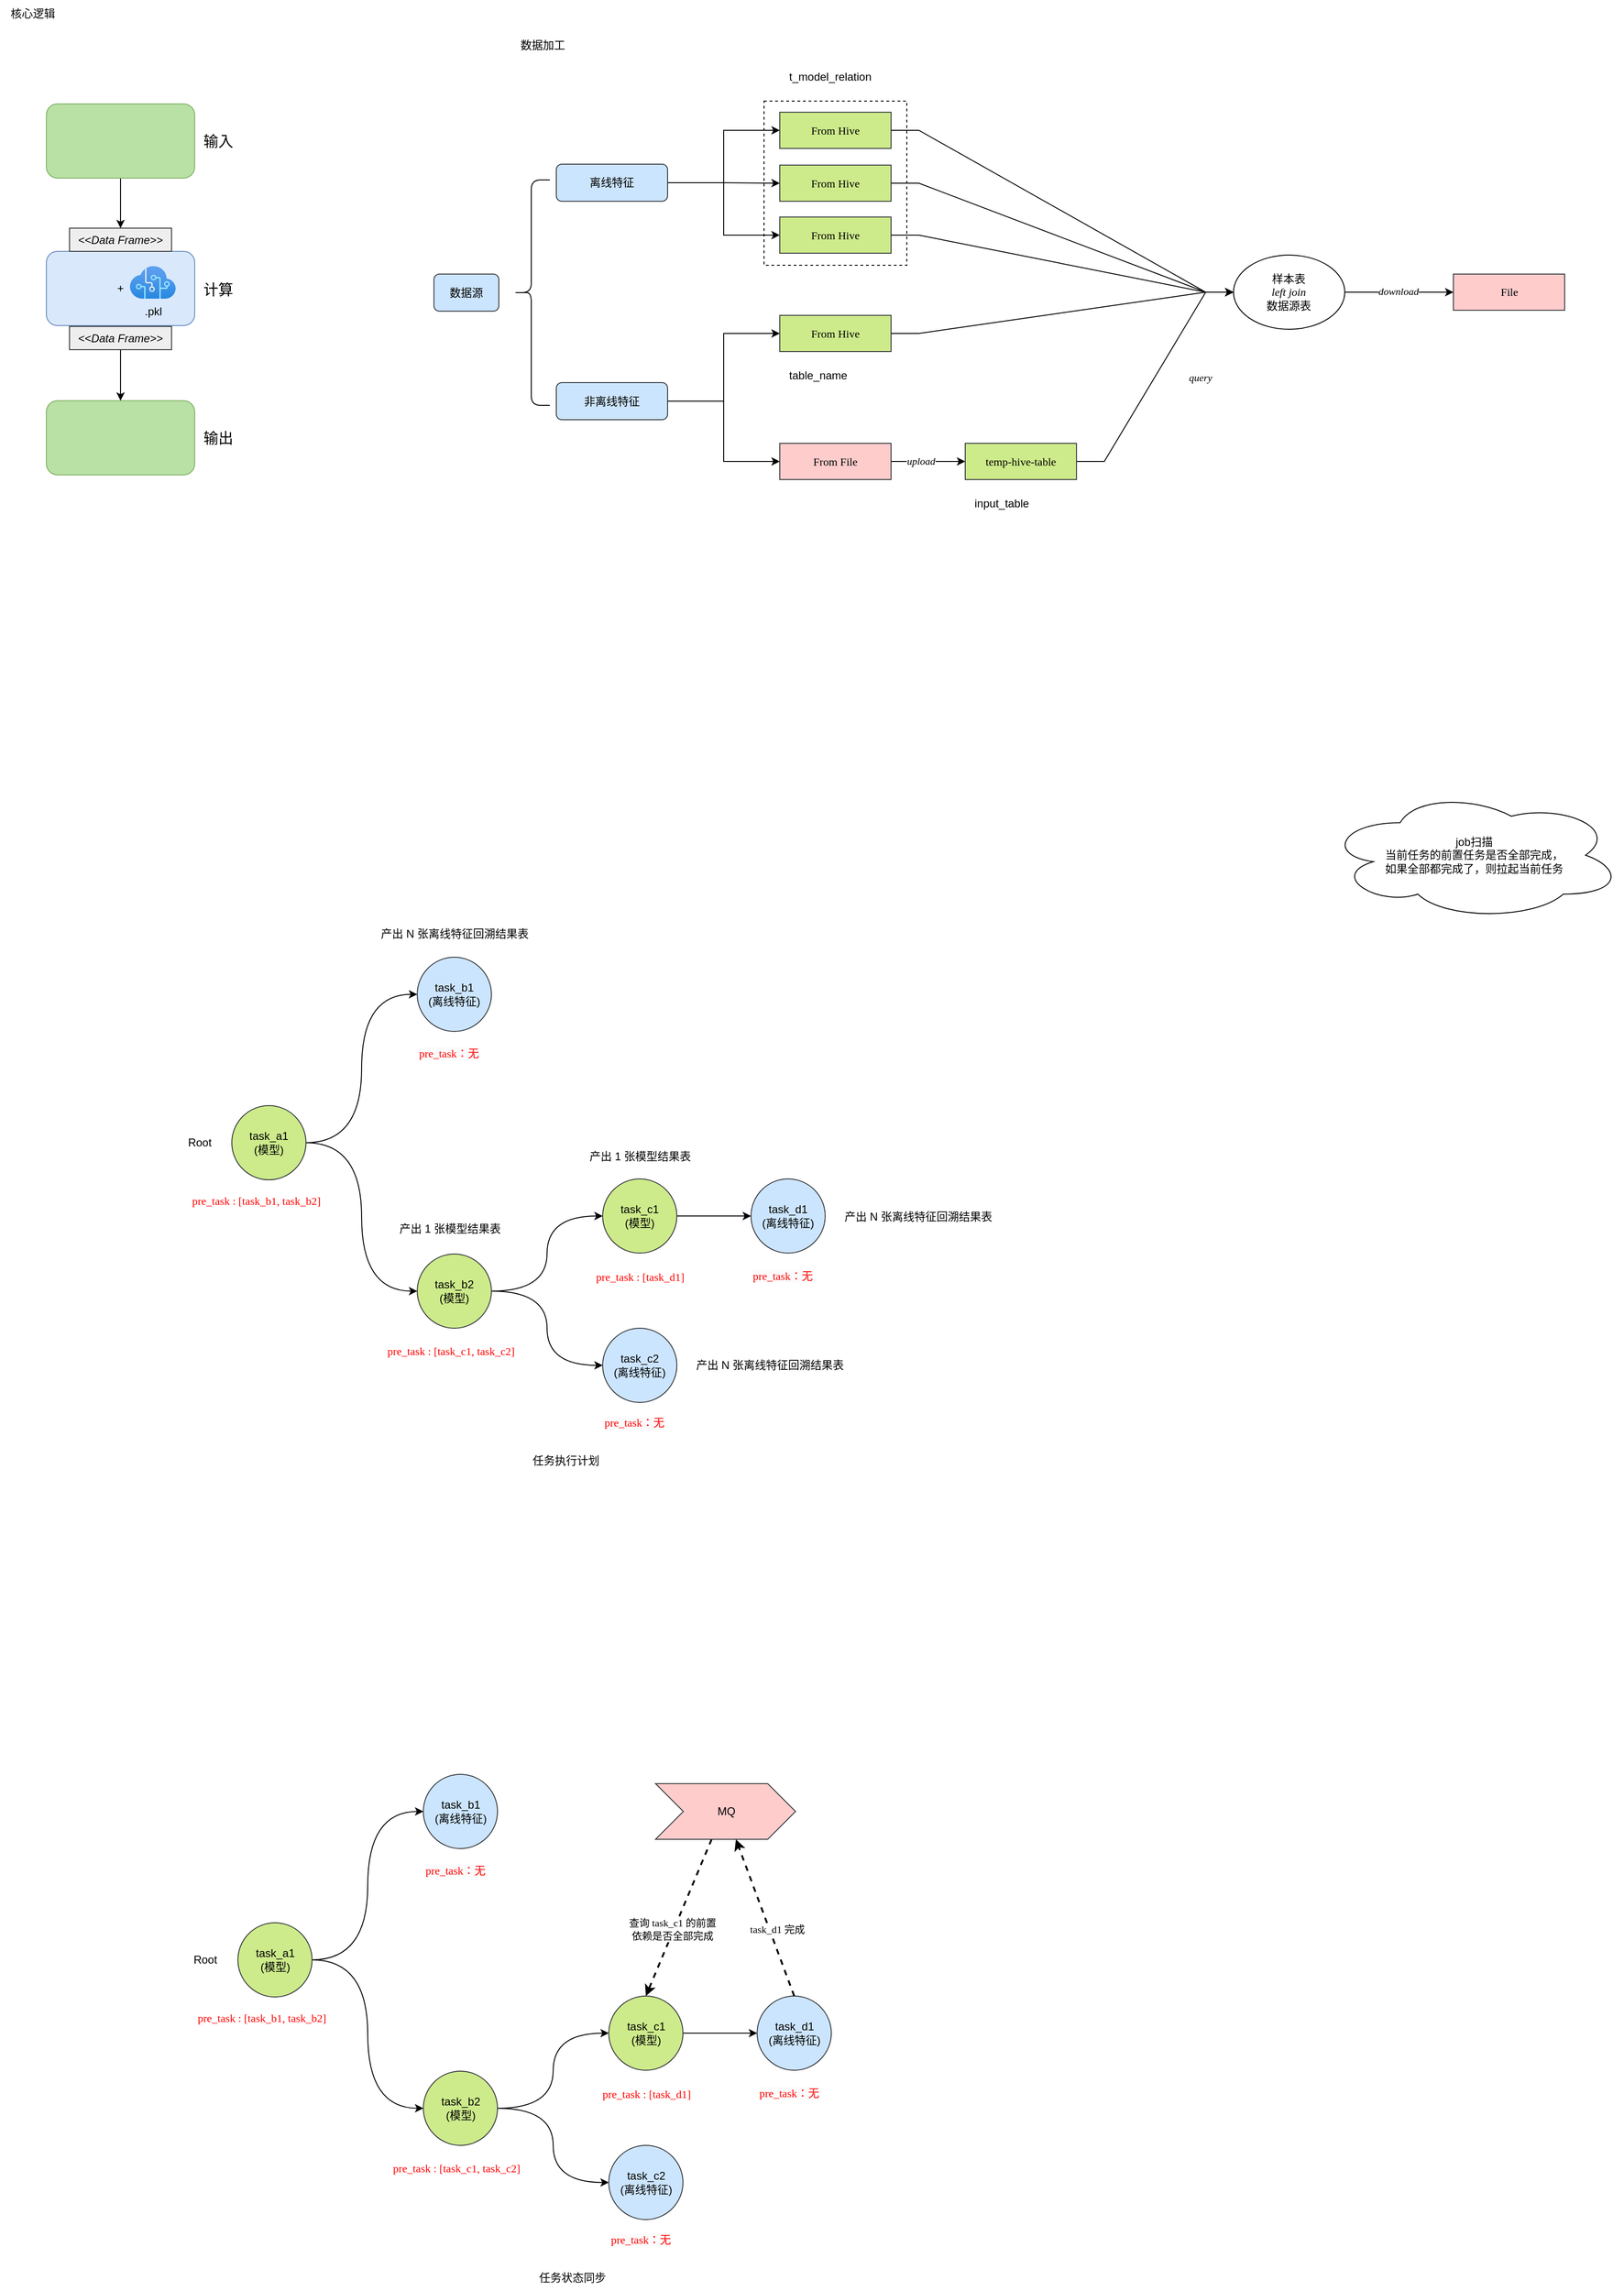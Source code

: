 <mxfile version="24.6.2" type="github">
  <diagram name="第 1 页" id="n6b7YTo9xRYVIJub2OFh">
    <mxGraphModel dx="2074" dy="1121" grid="0" gridSize="10" guides="1" tooltips="1" connect="1" arrows="1" fold="1" page="1" pageScale="1" pageWidth="3300" pageHeight="4681" math="0" shadow="0">
      <root>
        <mxCell id="0" />
        <mxCell id="1" parent="0" />
        <mxCell id="mXxzXtFvNHd0HMSS0vKJ-10" value="" style="rounded=0;whiteSpace=wrap;html=1;dashed=1;" vertex="1" parent="1">
          <mxGeometry x="1974" y="517" width="154" height="177" as="geometry" />
        </mxCell>
        <mxCell id="AUZ5cjYiZUg6I3Q1X8R3-10" value="+" style="rounded=1;whiteSpace=wrap;html=1;fillColor=#dae8fc;strokeColor=#6c8ebf;" parent="1" vertex="1">
          <mxGeometry x="1200" y="679" width="160" height="80" as="geometry" />
        </mxCell>
        <mxCell id="AUZ5cjYiZUg6I3Q1X8R3-2" value="" style="image;aspect=fixed;html=1;points=[];align=center;fontSize=12;image=img/lib/azure2/ai_machine_learning/Cognitive_Services.svg;" parent="1" vertex="1">
          <mxGeometry x="1290" y="695" width="49.58" height="35" as="geometry" />
        </mxCell>
        <mxCell id="AUZ5cjYiZUg6I3Q1X8R3-33" style="edgeStyle=orthogonalEdgeStyle;rounded=0;orthogonalLoop=1;jettySize=auto;html=1;exitX=0.5;exitY=1;exitDx=0;exitDy=0;entryX=0.5;entryY=0;entryDx=0;entryDy=0;" parent="1" source="AUZ5cjYiZUg6I3Q1X8R3-9" target="AUZ5cjYiZUg6I3Q1X8R3-29" edge="1">
          <mxGeometry relative="1" as="geometry" />
        </mxCell>
        <mxCell id="AUZ5cjYiZUg6I3Q1X8R3-9" value="" style="rounded=1;whiteSpace=wrap;html=1;fillColor=#B9E0A5;strokeColor=#82b366;" parent="1" vertex="1">
          <mxGeometry x="1200" y="520" width="160" height="80" as="geometry" />
        </mxCell>
        <mxCell id="AUZ5cjYiZUg6I3Q1X8R3-11" value="" style="rounded=1;whiteSpace=wrap;html=1;fillColor=#B9E0A5;strokeColor=#82b366;" parent="1" vertex="1">
          <mxGeometry x="1200" y="840" width="160" height="80" as="geometry" />
        </mxCell>
        <mxCell id="AUZ5cjYiZUg6I3Q1X8R3-12" value="输入" style="text;html=1;align=center;verticalAlign=middle;resizable=0;points=[];autosize=1;strokeColor=none;fillColor=none;fontSize=16;fontStyle=0;horizontal=1;" parent="1" vertex="1">
          <mxGeometry x="1355" y="545" width="60" height="30" as="geometry" />
        </mxCell>
        <mxCell id="AUZ5cjYiZUg6I3Q1X8R3-13" value="计算" style="text;html=1;align=center;verticalAlign=middle;resizable=0;points=[];autosize=1;strokeColor=none;fillColor=none;fontSize=16;fontStyle=0;horizontal=1;" parent="1" vertex="1">
          <mxGeometry x="1355" y="705" width="60" height="30" as="geometry" />
        </mxCell>
        <mxCell id="AUZ5cjYiZUg6I3Q1X8R3-14" value="输出" style="text;html=1;align=center;verticalAlign=middle;resizable=0;points=[];autosize=1;strokeColor=none;fillColor=none;fontSize=16;fontStyle=0;horizontal=1;" parent="1" vertex="1">
          <mxGeometry x="1355" y="865" width="60" height="30" as="geometry" />
        </mxCell>
        <mxCell id="AUZ5cjYiZUg6I3Q1X8R3-15" value="" style="shape=image;html=1;verticalAlign=top;verticalLabelPosition=bottom;labelBackgroundColor=#ffffff;imageAspect=0;aspect=fixed;image=https://cdn3.iconfinder.com/data/icons/cad-database-presentation-spreadsheet-vector-fil-2/512/19-128.png;imageBackground=#B9E0A5;" parent="1" vertex="1">
          <mxGeometry x="1255" y="535" width="50" height="50" as="geometry" />
        </mxCell>
        <mxCell id="AUZ5cjYiZUg6I3Q1X8R3-16" value="" style="shape=image;html=1;verticalAlign=top;verticalLabelPosition=bottom;labelBackgroundColor=#ffffff;imageAspect=0;aspect=fixed;image=https://cdn0.iconfinder.com/data/icons/long-shadow-web-icons/512/python-128.png" parent="1" vertex="1">
          <mxGeometry x="1220" y="695" width="50" height="50" as="geometry" />
        </mxCell>
        <mxCell id="AUZ5cjYiZUg6I3Q1X8R3-21" value=".pkl" style="text;html=1;align=center;verticalAlign=middle;resizable=0;points=[];autosize=1;strokeColor=none;fillColor=none;" parent="1" vertex="1">
          <mxGeometry x="1294.79" y="729" width="40" height="30" as="geometry" />
        </mxCell>
        <mxCell id="AUZ5cjYiZUg6I3Q1X8R3-24" value="" style="shape=image;html=1;verticalAlign=top;verticalLabelPosition=bottom;labelBackgroundColor=#ffffff;imageAspect=0;aspect=fixed;image=https://cdn3.iconfinder.com/data/icons/cad-database-presentation-spreadsheet-vector-fil-2/512/19-128.png;imageBackground=#B9E0A5;" parent="1" vertex="1">
          <mxGeometry x="1255" y="855" width="50" height="50" as="geometry" />
        </mxCell>
        <mxCell id="AUZ5cjYiZUg6I3Q1X8R3-29" value="&lt;i&gt;&amp;lt;&amp;lt;Data Frame&amp;gt;&amp;gt;&lt;/i&gt;" style="rounded=0;whiteSpace=wrap;html=1;fillColor=#eeeeee;strokeColor=#36393d;" parent="1" vertex="1">
          <mxGeometry x="1225" y="654" width="110" height="25" as="geometry" />
        </mxCell>
        <mxCell id="AUZ5cjYiZUg6I3Q1X8R3-34" style="edgeStyle=orthogonalEdgeStyle;rounded=0;orthogonalLoop=1;jettySize=auto;html=1;exitX=0.5;exitY=1;exitDx=0;exitDy=0;entryX=0.5;entryY=0;entryDx=0;entryDy=0;" parent="1" source="AUZ5cjYiZUg6I3Q1X8R3-32" target="AUZ5cjYiZUg6I3Q1X8R3-11" edge="1">
          <mxGeometry relative="1" as="geometry" />
        </mxCell>
        <mxCell id="AUZ5cjYiZUg6I3Q1X8R3-32" value="&lt;i&gt;&amp;lt;&amp;lt;Data Frame&amp;gt;&amp;gt;&lt;/i&gt;" style="rounded=0;whiteSpace=wrap;html=1;fillColor=#eeeeee;strokeColor=#36393d;" parent="1" vertex="1">
          <mxGeometry x="1225" y="760" width="110" height="25" as="geometry" />
        </mxCell>
        <mxCell id="mXxzXtFvNHd0HMSS0vKJ-3" style="edgeStyle=orthogonalEdgeStyle;rounded=0;orthogonalLoop=1;jettySize=auto;html=1;exitX=1;exitY=0.5;exitDx=0;exitDy=0;entryX=0;entryY=0.5;entryDx=0;entryDy=0;" edge="1" parent="1" source="AUZ5cjYiZUg6I3Q1X8R3-37" target="AUZ5cjYiZUg6I3Q1X8R3-39">
          <mxGeometry relative="1" as="geometry" />
        </mxCell>
        <mxCell id="mXxzXtFvNHd0HMSS0vKJ-4" style="edgeStyle=orthogonalEdgeStyle;rounded=0;orthogonalLoop=1;jettySize=auto;html=1;exitX=1;exitY=0.5;exitDx=0;exitDy=0;entryX=0;entryY=0.5;entryDx=0;entryDy=0;" edge="1" parent="1" source="AUZ5cjYiZUg6I3Q1X8R3-37" target="mXxzXtFvNHd0HMSS0vKJ-1">
          <mxGeometry relative="1" as="geometry" />
        </mxCell>
        <mxCell id="mXxzXtFvNHd0HMSS0vKJ-5" style="edgeStyle=orthogonalEdgeStyle;rounded=0;orthogonalLoop=1;jettySize=auto;html=1;exitX=1;exitY=0.5;exitDx=0;exitDy=0;entryX=0;entryY=0.5;entryDx=0;entryDy=0;" edge="1" parent="1" source="AUZ5cjYiZUg6I3Q1X8R3-37" target="mXxzXtFvNHd0HMSS0vKJ-2">
          <mxGeometry relative="1" as="geometry" />
        </mxCell>
        <mxCell id="AUZ5cjYiZUg6I3Q1X8R3-37" value="离线特征" style="rounded=1;whiteSpace=wrap;html=1;fillColor=#cce5ff;strokeColor=#36393d;fontFamily=Comic Sans MS;" parent="1" vertex="1">
          <mxGeometry x="1750" y="585" width="120" height="40" as="geometry" />
        </mxCell>
        <mxCell id="AUZ5cjYiZUg6I3Q1X8R3-50" style="edgeStyle=orthogonalEdgeStyle;rounded=0;orthogonalLoop=1;jettySize=auto;html=1;exitX=1;exitY=0.5;exitDx=0;exitDy=0;entryX=0;entryY=0.5;entryDx=0;entryDy=0;fontFamily=Comic Sans MS;" parent="1" source="AUZ5cjYiZUg6I3Q1X8R3-38" target="AUZ5cjYiZUg6I3Q1X8R3-47" edge="1">
          <mxGeometry relative="1" as="geometry" />
        </mxCell>
        <mxCell id="AUZ5cjYiZUg6I3Q1X8R3-51" style="edgeStyle=orthogonalEdgeStyle;rounded=0;orthogonalLoop=1;jettySize=auto;html=1;exitX=1;exitY=0.5;exitDx=0;exitDy=0;entryX=0;entryY=0.5;entryDx=0;entryDy=0;fontFamily=Comic Sans MS;" parent="1" source="AUZ5cjYiZUg6I3Q1X8R3-38" target="AUZ5cjYiZUg6I3Q1X8R3-48" edge="1">
          <mxGeometry relative="1" as="geometry" />
        </mxCell>
        <mxCell id="AUZ5cjYiZUg6I3Q1X8R3-38" value="非离线特征" style="rounded=1;whiteSpace=wrap;html=1;fillColor=#cce5ff;strokeColor=#36393d;fontFamily=Comic Sans MS;" parent="1" vertex="1">
          <mxGeometry x="1750" y="820.5" width="120" height="40" as="geometry" />
        </mxCell>
        <mxCell id="mXxzXtFvNHd0HMSS0vKJ-7" style="rounded=0;orthogonalLoop=1;jettySize=auto;html=1;exitX=1;exitY=0.5;exitDx=0;exitDy=0;entryX=0;entryY=0.5;entryDx=0;entryDy=0;edgeStyle=entityRelationEdgeStyle;" edge="1" parent="1" source="AUZ5cjYiZUg6I3Q1X8R3-39" target="AUZ5cjYiZUg6I3Q1X8R3-54">
          <mxGeometry relative="1" as="geometry">
            <mxPoint x="2467" y="747" as="targetPoint" />
          </mxGeometry>
        </mxCell>
        <mxCell id="AUZ5cjYiZUg6I3Q1X8R3-39" value="From Hive" style="rounded=0;whiteSpace=wrap;html=1;fillColor=#cdeb8b;strokeColor=#36393d;fontFamily=Comic Sans MS;" parent="1" vertex="1">
          <mxGeometry x="1991" y="529" width="120" height="39" as="geometry" />
        </mxCell>
        <mxCell id="AUZ5cjYiZUg6I3Q1X8R3-59" style="edgeStyle=orthogonalEdgeStyle;rounded=0;orthogonalLoop=1;jettySize=auto;html=1;exitX=1;exitY=0.5;exitDx=0;exitDy=0;entryX=0;entryY=0.5;entryDx=0;entryDy=0;fontFamily=Comic Sans MS;" parent="1" source="AUZ5cjYiZUg6I3Q1X8R3-47" target="AUZ5cjYiZUg6I3Q1X8R3-52" edge="1">
          <mxGeometry relative="1" as="geometry" />
        </mxCell>
        <mxCell id="AUZ5cjYiZUg6I3Q1X8R3-70" value="upload" style="edgeLabel;html=1;align=center;verticalAlign=middle;resizable=0;points=[];fontStyle=2;fontFamily=Comic Sans MS;" parent="AUZ5cjYiZUg6I3Q1X8R3-59" vertex="1" connectable="0">
          <mxGeometry x="-0.204" y="1" relative="1" as="geometry">
            <mxPoint as="offset" />
          </mxGeometry>
        </mxCell>
        <mxCell id="AUZ5cjYiZUg6I3Q1X8R3-47" value="From File" style="rounded=0;whiteSpace=wrap;html=1;fillColor=#ffcccc;strokeColor=#36393d;fontFamily=Comic Sans MS;" parent="1" vertex="1">
          <mxGeometry x="1991" y="886" width="120" height="39" as="geometry" />
        </mxCell>
        <mxCell id="mXxzXtFvNHd0HMSS0vKJ-9" style="rounded=0;orthogonalLoop=1;jettySize=auto;html=1;exitX=1;exitY=0.5;exitDx=0;exitDy=0;entryX=0;entryY=0.5;entryDx=0;entryDy=0;edgeStyle=entityRelationEdgeStyle;" edge="1" parent="1" source="AUZ5cjYiZUg6I3Q1X8R3-48" target="AUZ5cjYiZUg6I3Q1X8R3-54">
          <mxGeometry relative="1" as="geometry" />
        </mxCell>
        <mxCell id="AUZ5cjYiZUg6I3Q1X8R3-48" value="From Hive" style="rounded=0;whiteSpace=wrap;html=1;fillColor=#cdeb8b;strokeColor=#36393d;fontFamily=Comic Sans MS;" parent="1" vertex="1">
          <mxGeometry x="1991" y="748" width="120" height="39" as="geometry" />
        </mxCell>
        <mxCell id="AUZ5cjYiZUg6I3Q1X8R3-61" style="rounded=0;orthogonalLoop=1;jettySize=auto;html=1;exitX=1;exitY=0.5;exitDx=0;exitDy=0;entryX=0;entryY=0.5;entryDx=0;entryDy=0;fontFamily=Comic Sans MS;edgeStyle=entityRelationEdgeStyle;" parent="1" source="AUZ5cjYiZUg6I3Q1X8R3-52" target="AUZ5cjYiZUg6I3Q1X8R3-54" edge="1">
          <mxGeometry relative="1" as="geometry">
            <mxPoint x="2453.86" y="801" as="targetPoint" />
          </mxGeometry>
        </mxCell>
        <mxCell id="AUZ5cjYiZUg6I3Q1X8R3-71" value="&amp;nbsp;query" style="edgeLabel;html=1;align=center;verticalAlign=middle;resizable=0;points=[];fontStyle=2;fontFamily=Comic Sans MS;" parent="AUZ5cjYiZUg6I3Q1X8R3-61" vertex="1" connectable="0">
          <mxGeometry x="0.137" y="1" relative="1" as="geometry">
            <mxPoint x="38" y="17" as="offset" />
          </mxGeometry>
        </mxCell>
        <mxCell id="AUZ5cjYiZUg6I3Q1X8R3-52" value="temp-hive-table" style="rounded=0;whiteSpace=wrap;html=1;fillColor=#cdeb8b;strokeColor=#36393d;fontFamily=Comic Sans MS;" parent="1" vertex="1">
          <mxGeometry x="2191" y="886" width="120" height="39" as="geometry" />
        </mxCell>
        <mxCell id="AUZ5cjYiZUg6I3Q1X8R3-67" value="" style="edgeStyle=orthogonalEdgeStyle;rounded=0;orthogonalLoop=1;jettySize=auto;html=1;fontStyle=2;fontFamily=Comic Sans MS;" parent="1" source="AUZ5cjYiZUg6I3Q1X8R3-54" target="AUZ5cjYiZUg6I3Q1X8R3-66" edge="1">
          <mxGeometry relative="1" as="geometry" />
        </mxCell>
        <mxCell id="AUZ5cjYiZUg6I3Q1X8R3-72" value="download" style="edgeLabel;html=1;align=center;verticalAlign=middle;resizable=0;points=[];fontStyle=2;fontFamily=Comic Sans MS;" parent="AUZ5cjYiZUg6I3Q1X8R3-67" vertex="1" connectable="0">
          <mxGeometry x="-0.298" relative="1" as="geometry">
            <mxPoint x="16" y="-1" as="offset" />
          </mxGeometry>
        </mxCell>
        <mxCell id="AUZ5cjYiZUg6I3Q1X8R3-54" value="样本表&lt;div&gt;&lt;i&gt;&lt;font&gt;left join&lt;/font&gt;&lt;/i&gt;&lt;/div&gt;&lt;div&gt;数据源表&lt;/div&gt;" style="ellipse;whiteSpace=wrap;html=1;align=center;fontFamily=Comic Sans MS;" parent="1" vertex="1">
          <mxGeometry x="2480.37" y="683" width="120" height="80" as="geometry" />
        </mxCell>
        <mxCell id="AUZ5cjYiZUg6I3Q1X8R3-62" value="" style="shape=curlyBracket;whiteSpace=wrap;html=1;rounded=1;labelPosition=left;verticalLabelPosition=middle;align=right;verticalAlign=middle;fontFamily=Comic Sans MS;" parent="1" vertex="1">
          <mxGeometry x="1703" y="602" width="40" height="243" as="geometry" />
        </mxCell>
        <mxCell id="AUZ5cjYiZUg6I3Q1X8R3-65" value="数据源" style="rounded=1;whiteSpace=wrap;html=1;fillColor=#cce5ff;strokeColor=#36393d;fontFamily=Comic Sans MS;" parent="1" vertex="1">
          <mxGeometry x="1618" y="703.5" width="70" height="40" as="geometry" />
        </mxCell>
        <mxCell id="AUZ5cjYiZUg6I3Q1X8R3-66" value="File" style="rounded=0;whiteSpace=wrap;html=1;fillColor=#ffcccc;strokeColor=#36393d;fontFamily=Comic Sans MS;" parent="1" vertex="1">
          <mxGeometry x="2717.51" y="703.5" width="120" height="39" as="geometry" />
        </mxCell>
        <mxCell id="AUZ5cjYiZUg6I3Q1X8R3-68" value="核心逻辑" style="text;html=1;align=center;verticalAlign=middle;resizable=0;points=[];autosize=1;strokeColor=none;fillColor=none;" parent="1" vertex="1">
          <mxGeometry x="1150" y="408" width="70" height="30" as="geometry" />
        </mxCell>
        <mxCell id="AUZ5cjYiZUg6I3Q1X8R3-69" value="数据加工" style="text;html=1;align=center;verticalAlign=middle;resizable=0;points=[];autosize=1;strokeColor=none;fillColor=none;" parent="1" vertex="1">
          <mxGeometry x="1700" y="442" width="70" height="30" as="geometry" />
        </mxCell>
        <mxCell id="pTHhAxhejdS0mzWOY1_l-7" style="rounded=0;orthogonalLoop=1;jettySize=auto;html=1;exitX=1;exitY=0.5;exitDx=0;exitDy=0;entryX=0;entryY=0.5;entryDx=0;entryDy=0;edgeStyle=orthogonalEdgeStyle;curved=1;" parent="1" source="pTHhAxhejdS0mzWOY1_l-1" target="pTHhAxhejdS0mzWOY1_l-2" edge="1">
          <mxGeometry relative="1" as="geometry" />
        </mxCell>
        <mxCell id="pTHhAxhejdS0mzWOY1_l-8" style="rounded=0;orthogonalLoop=1;jettySize=auto;html=1;exitX=1;exitY=0.5;exitDx=0;exitDy=0;entryX=0;entryY=0.5;entryDx=0;entryDy=0;edgeStyle=orthogonalEdgeStyle;curved=1;" parent="1" source="pTHhAxhejdS0mzWOY1_l-1" target="pTHhAxhejdS0mzWOY1_l-3" edge="1">
          <mxGeometry relative="1" as="geometry" />
        </mxCell>
        <mxCell id="pTHhAxhejdS0mzWOY1_l-1" value="task_a1&lt;br&gt;(模型)" style="ellipse;whiteSpace=wrap;html=1;aspect=fixed;fillColor=#cdeb8b;strokeColor=#36393d;" parent="1" vertex="1">
          <mxGeometry x="1400" y="1600" width="80" height="80" as="geometry" />
        </mxCell>
        <mxCell id="pTHhAxhejdS0mzWOY1_l-2" value="task_b1&lt;div&gt;(离线特征)&lt;/div&gt;" style="ellipse;whiteSpace=wrap;html=1;aspect=fixed;fillColor=#cce5ff;strokeColor=#36393d;" parent="1" vertex="1">
          <mxGeometry x="1600" y="1440" width="80" height="80" as="geometry" />
        </mxCell>
        <mxCell id="pTHhAxhejdS0mzWOY1_l-9" style="rounded=0;orthogonalLoop=1;jettySize=auto;html=1;exitX=1;exitY=0.5;exitDx=0;exitDy=0;entryX=0;entryY=0.5;entryDx=0;entryDy=0;edgeStyle=orthogonalEdgeStyle;curved=1;" parent="1" source="pTHhAxhejdS0mzWOY1_l-3" target="pTHhAxhejdS0mzWOY1_l-5" edge="1">
          <mxGeometry relative="1" as="geometry" />
        </mxCell>
        <mxCell id="pTHhAxhejdS0mzWOY1_l-10" style="rounded=0;orthogonalLoop=1;jettySize=auto;html=1;exitX=1;exitY=0.5;exitDx=0;exitDy=0;entryX=0;entryY=0.5;entryDx=0;entryDy=0;edgeStyle=orthogonalEdgeStyle;curved=1;" parent="1" source="pTHhAxhejdS0mzWOY1_l-3" target="pTHhAxhejdS0mzWOY1_l-4" edge="1">
          <mxGeometry relative="1" as="geometry" />
        </mxCell>
        <mxCell id="pTHhAxhejdS0mzWOY1_l-3" value="task_b2&lt;div&gt;(模型)&lt;/div&gt;" style="ellipse;whiteSpace=wrap;html=1;aspect=fixed;fillColor=#cdeb8b;strokeColor=#36393d;" parent="1" vertex="1">
          <mxGeometry x="1600" y="1760" width="80" height="80" as="geometry" />
        </mxCell>
        <mxCell id="pTHhAxhejdS0mzWOY1_l-4" value="task_c2&lt;div&gt;(离线特征)&lt;/div&gt;" style="ellipse;whiteSpace=wrap;html=1;aspect=fixed;fillColor=#cce5ff;strokeColor=#36393d;" parent="1" vertex="1">
          <mxGeometry x="1800" y="1840" width="80" height="80" as="geometry" />
        </mxCell>
        <mxCell id="pTHhAxhejdS0mzWOY1_l-11" style="edgeStyle=orthogonalEdgeStyle;rounded=0;orthogonalLoop=1;jettySize=auto;html=1;exitX=1;exitY=0.5;exitDx=0;exitDy=0;" parent="1" source="pTHhAxhejdS0mzWOY1_l-5" target="pTHhAxhejdS0mzWOY1_l-6" edge="1">
          <mxGeometry relative="1" as="geometry" />
        </mxCell>
        <mxCell id="pTHhAxhejdS0mzWOY1_l-5" value="task_c1&lt;br&gt;(模型)" style="ellipse;whiteSpace=wrap;html=1;aspect=fixed;fillColor=#cdeb8b;strokeColor=#36393d;" parent="1" vertex="1">
          <mxGeometry x="1800" y="1679" width="80" height="80" as="geometry" />
        </mxCell>
        <mxCell id="pTHhAxhejdS0mzWOY1_l-6" value="task_d1&lt;div&gt;(离线特征)&lt;/div&gt;" style="ellipse;whiteSpace=wrap;html=1;aspect=fixed;fillColor=#cce5ff;strokeColor=#36393d;" parent="1" vertex="1">
          <mxGeometry x="1960" y="1679" width="80" height="80" as="geometry" />
        </mxCell>
        <mxCell id="pTHhAxhejdS0mzWOY1_l-12" value="job扫描&lt;div&gt;当前任务的前置任务是否全部完成，&lt;/div&gt;&lt;div&gt;如果全部都完成了，则拉起当前任务&lt;/div&gt;" style="ellipse;shape=cloud;whiteSpace=wrap;html=1;" parent="1" vertex="1">
          <mxGeometry x="2580" y="1260" width="320" height="140" as="geometry" />
        </mxCell>
        <mxCell id="pTHhAxhejdS0mzWOY1_l-65" value="产出 N 张离线特征回溯结果表" style="text;html=1;align=center;verticalAlign=middle;resizable=0;points=[];autosize=1;strokeColor=none;fillColor=none;" parent="1" vertex="1">
          <mxGeometry x="1550" y="1400" width="180" height="30" as="geometry" />
        </mxCell>
        <mxCell id="pTHhAxhejdS0mzWOY1_l-66" value="产出 1 张模型结果表" style="text;html=1;align=center;verticalAlign=middle;resizable=0;points=[];autosize=1;strokeColor=none;fillColor=none;" parent="1" vertex="1">
          <mxGeometry x="1570" y="1718" width="130" height="30" as="geometry" />
        </mxCell>
        <mxCell id="pTHhAxhejdS0mzWOY1_l-67" value="产出 N 张离线特征回溯结果表" style="text;html=1;align=center;verticalAlign=middle;resizable=0;points=[];autosize=1;strokeColor=none;fillColor=none;" parent="1" vertex="1">
          <mxGeometry x="2050" y="1705" width="180" height="30" as="geometry" />
        </mxCell>
        <mxCell id="pTHhAxhejdS0mzWOY1_l-68" value="产出 1 张模型结果表" style="text;html=1;align=center;verticalAlign=middle;resizable=0;points=[];autosize=1;strokeColor=none;fillColor=none;" parent="1" vertex="1">
          <mxGeometry x="1775" y="1640" width="130" height="30" as="geometry" />
        </mxCell>
        <mxCell id="pTHhAxhejdS0mzWOY1_l-69" value="产出 N 张离线特征回溯结果表" style="text;html=1;align=center;verticalAlign=middle;resizable=0;points=[];autosize=1;strokeColor=none;fillColor=none;" parent="1" vertex="1">
          <mxGeometry x="1890" y="1865" width="180" height="30" as="geometry" />
        </mxCell>
        <mxCell id="pTHhAxhejdS0mzWOY1_l-70" value="Root" style="text;html=1;align=center;verticalAlign=middle;resizable=0;points=[];autosize=1;strokeColor=none;fillColor=none;" parent="1" vertex="1">
          <mxGeometry x="1339.58" y="1625" width="50" height="30" as="geometry" />
        </mxCell>
        <mxCell id="pTHhAxhejdS0mzWOY1_l-72" value="任务执行计划" style="text;html=1;align=center;verticalAlign=middle;resizable=0;points=[];autosize=1;strokeColor=none;fillColor=none;" parent="1" vertex="1">
          <mxGeometry x="1710" y="1968" width="100" height="30" as="geometry" />
        </mxCell>
        <mxCell id="pTHhAxhejdS0mzWOY1_l-73" value="pre_task : [task_b1, task_b2]" style="text;html=1;align=center;verticalAlign=middle;resizable=0;points=[];autosize=1;strokeColor=none;fillColor=none;fontFamily=Comic Sans MS;fontColor=#FF0000;" parent="1" vertex="1">
          <mxGeometry x="1333" y="1690" width="185" height="26" as="geometry" />
        </mxCell>
        <mxCell id="pTHhAxhejdS0mzWOY1_l-74" value="pre_task : [task_c1, task_c2]" style="text;html=1;align=center;verticalAlign=middle;resizable=0;points=[];autosize=1;strokeColor=none;fillColor=none;fontFamily=Comic Sans MS;fontColor=#FF0000;" parent="1" vertex="1">
          <mxGeometry x="1544" y="1852" width="183" height="26" as="geometry" />
        </mxCell>
        <mxCell id="pTHhAxhejdS0mzWOY1_l-75" value="pre_task : [task_d1]" style="text;html=1;align=center;verticalAlign=middle;resizable=0;points=[];autosize=1;strokeColor=none;fillColor=none;fontFamily=Comic Sans MS;fontColor=#FF0000;" parent="1" vertex="1">
          <mxGeometry x="1774" y="1772" width="132" height="26" as="geometry" />
        </mxCell>
        <mxCell id="pTHhAxhejdS0mzWOY1_l-77" value="&lt;span style=&quot;font-size: 12px; font-style: normal; font-variant-ligatures: normal; font-variant-caps: normal; font-weight: 400; letter-spacing: normal; orphans: 2; text-align: center; text-indent: 0px; text-transform: none; widows: 2; word-spacing: 0px; -webkit-text-stroke-width: 0px; white-space: nowrap; background-color: rgb(251, 251, 251); text-decoration-thickness: initial; text-decoration-style: initial; text-decoration-color: initial; float: none; display: inline !important;&quot;&gt;pre_task：无&lt;/span&gt;" style="text;whiteSpace=wrap;html=1;fontFamily=Comic Sans MS;fontColor=#FF0000;" parent="1" vertex="1">
          <mxGeometry x="1600" y="1530" width="80" height="40" as="geometry" />
        </mxCell>
        <mxCell id="pTHhAxhejdS0mzWOY1_l-78" value="&lt;span style=&quot;font-size: 12px; font-style: normal; font-variant-ligatures: normal; font-variant-caps: normal; font-weight: 400; letter-spacing: normal; orphans: 2; text-align: center; text-indent: 0px; text-transform: none; widows: 2; word-spacing: 0px; -webkit-text-stroke-width: 0px; white-space: nowrap; background-color: rgb(251, 251, 251); text-decoration-thickness: initial; text-decoration-style: initial; text-decoration-color: initial; float: none; display: inline !important;&quot;&gt;pre_task：无&lt;/span&gt;" style="text;whiteSpace=wrap;html=1;fontFamily=Comic Sans MS;fontColor=#FF0000;" parent="1" vertex="1">
          <mxGeometry x="1800" y="1928" width="80" height="40" as="geometry" />
        </mxCell>
        <mxCell id="pTHhAxhejdS0mzWOY1_l-79" value="&lt;span style=&quot;font-size: 12px; font-style: normal; font-variant-ligatures: normal; font-variant-caps: normal; font-weight: 400; letter-spacing: normal; orphans: 2; text-align: center; text-indent: 0px; text-transform: none; widows: 2; word-spacing: 0px; -webkit-text-stroke-width: 0px; white-space: nowrap; background-color: rgb(251, 251, 251); text-decoration-thickness: initial; text-decoration-style: initial; text-decoration-color: initial; float: none; display: inline !important;&quot;&gt;pre_task：无&lt;/span&gt;" style="text;whiteSpace=wrap;html=1;fontFamily=Comic Sans MS;fontColor=#FF0000;" parent="1" vertex="1">
          <mxGeometry x="1960" y="1770" width="80" height="40" as="geometry" />
        </mxCell>
        <mxCell id="pTHhAxhejdS0mzWOY1_l-80" style="rounded=0;orthogonalLoop=1;jettySize=auto;html=1;exitX=1;exitY=0.5;exitDx=0;exitDy=0;entryX=0;entryY=0.5;entryDx=0;entryDy=0;edgeStyle=orthogonalEdgeStyle;curved=1;" parent="1" source="pTHhAxhejdS0mzWOY1_l-82" target="pTHhAxhejdS0mzWOY1_l-83" edge="1">
          <mxGeometry relative="1" as="geometry" />
        </mxCell>
        <mxCell id="pTHhAxhejdS0mzWOY1_l-81" style="rounded=0;orthogonalLoop=1;jettySize=auto;html=1;exitX=1;exitY=0.5;exitDx=0;exitDy=0;entryX=0;entryY=0.5;entryDx=0;entryDy=0;edgeStyle=orthogonalEdgeStyle;curved=1;" parent="1" source="pTHhAxhejdS0mzWOY1_l-82" target="pTHhAxhejdS0mzWOY1_l-86" edge="1">
          <mxGeometry relative="1" as="geometry" />
        </mxCell>
        <mxCell id="pTHhAxhejdS0mzWOY1_l-82" value="task_a1&lt;br&gt;(模型)" style="ellipse;whiteSpace=wrap;html=1;aspect=fixed;fillColor=#cdeb8b;strokeColor=#36393d;" parent="1" vertex="1">
          <mxGeometry x="1406.58" y="2481" width="80" height="80" as="geometry" />
        </mxCell>
        <mxCell id="pTHhAxhejdS0mzWOY1_l-83" value="task_b1&lt;div&gt;(离线特征)&lt;/div&gt;" style="ellipse;whiteSpace=wrap;html=1;aspect=fixed;fillColor=#cce5ff;strokeColor=#36393d;" parent="1" vertex="1">
          <mxGeometry x="1606.58" y="2321" width="80" height="80" as="geometry" />
        </mxCell>
        <mxCell id="pTHhAxhejdS0mzWOY1_l-84" style="rounded=0;orthogonalLoop=1;jettySize=auto;html=1;exitX=1;exitY=0.5;exitDx=0;exitDy=0;entryX=0;entryY=0.5;entryDx=0;entryDy=0;edgeStyle=orthogonalEdgeStyle;curved=1;" parent="1" source="pTHhAxhejdS0mzWOY1_l-86" target="pTHhAxhejdS0mzWOY1_l-89" edge="1">
          <mxGeometry relative="1" as="geometry" />
        </mxCell>
        <mxCell id="pTHhAxhejdS0mzWOY1_l-85" style="rounded=0;orthogonalLoop=1;jettySize=auto;html=1;exitX=1;exitY=0.5;exitDx=0;exitDy=0;entryX=0;entryY=0.5;entryDx=0;entryDy=0;edgeStyle=orthogonalEdgeStyle;curved=1;" parent="1" source="pTHhAxhejdS0mzWOY1_l-86" target="pTHhAxhejdS0mzWOY1_l-87" edge="1">
          <mxGeometry relative="1" as="geometry" />
        </mxCell>
        <mxCell id="pTHhAxhejdS0mzWOY1_l-86" value="task_b2&lt;div&gt;(模型)&lt;/div&gt;" style="ellipse;whiteSpace=wrap;html=1;aspect=fixed;fillColor=#cdeb8b;strokeColor=#36393d;" parent="1" vertex="1">
          <mxGeometry x="1606.58" y="2641" width="80" height="80" as="geometry" />
        </mxCell>
        <mxCell id="pTHhAxhejdS0mzWOY1_l-87" value="task_c2&lt;div&gt;(离线特征)&lt;/div&gt;" style="ellipse;whiteSpace=wrap;html=1;aspect=fixed;fillColor=#cce5ff;strokeColor=#36393d;" parent="1" vertex="1">
          <mxGeometry x="1806.58" y="2721" width="80" height="80" as="geometry" />
        </mxCell>
        <mxCell id="pTHhAxhejdS0mzWOY1_l-88" style="edgeStyle=orthogonalEdgeStyle;rounded=0;orthogonalLoop=1;jettySize=auto;html=1;exitX=1;exitY=0.5;exitDx=0;exitDy=0;" parent="1" source="pTHhAxhejdS0mzWOY1_l-89" target="pTHhAxhejdS0mzWOY1_l-90" edge="1">
          <mxGeometry relative="1" as="geometry" />
        </mxCell>
        <mxCell id="pTHhAxhejdS0mzWOY1_l-89" value="task_c1&lt;br&gt;(模型)" style="ellipse;whiteSpace=wrap;html=1;aspect=fixed;fillColor=#cdeb8b;strokeColor=#36393d;" parent="1" vertex="1">
          <mxGeometry x="1806.58" y="2560" width="80" height="80" as="geometry" />
        </mxCell>
        <mxCell id="pTHhAxhejdS0mzWOY1_l-90" value="task_d1&lt;div&gt;(离线特征)&lt;/div&gt;" style="ellipse;whiteSpace=wrap;html=1;aspect=fixed;fillColor=#cce5ff;strokeColor=#36393d;" parent="1" vertex="1">
          <mxGeometry x="1966.58" y="2560" width="80" height="80" as="geometry" />
        </mxCell>
        <mxCell id="pTHhAxhejdS0mzWOY1_l-96" value="Root" style="text;html=1;align=center;verticalAlign=middle;resizable=0;points=[];autosize=1;strokeColor=none;fillColor=none;" parent="1" vertex="1">
          <mxGeometry x="1346.16" y="2506" width="50" height="30" as="geometry" />
        </mxCell>
        <mxCell id="pTHhAxhejdS0mzWOY1_l-97" value="任务状态同步" style="text;html=1;align=center;verticalAlign=middle;resizable=0;points=[];autosize=1;strokeColor=none;fillColor=none;" parent="1" vertex="1">
          <mxGeometry x="1721.58" y="2851" width="90" height="26" as="geometry" />
        </mxCell>
        <mxCell id="pTHhAxhejdS0mzWOY1_l-98" value="pre_task : [task_b1, task_b2]" style="text;html=1;align=center;verticalAlign=middle;resizable=0;points=[];autosize=1;strokeColor=none;fillColor=none;fontFamily=Comic Sans MS;fontColor=#FF0000;" parent="1" vertex="1">
          <mxGeometry x="1339.58" y="2571" width="185" height="26" as="geometry" />
        </mxCell>
        <mxCell id="pTHhAxhejdS0mzWOY1_l-99" value="pre_task : [task_c1, task_c2]" style="text;html=1;align=center;verticalAlign=middle;resizable=0;points=[];autosize=1;strokeColor=none;fillColor=none;fontFamily=Comic Sans MS;fontColor=#FF0000;" parent="1" vertex="1">
          <mxGeometry x="1550.58" y="2733" width="183" height="26" as="geometry" />
        </mxCell>
        <mxCell id="pTHhAxhejdS0mzWOY1_l-100" value="pre_task : [task_d1]" style="text;html=1;align=center;verticalAlign=middle;resizable=0;points=[];autosize=1;strokeColor=none;fillColor=none;fontFamily=Comic Sans MS;fontColor=#FF0000;" parent="1" vertex="1">
          <mxGeometry x="1780.58" y="2653" width="132" height="26" as="geometry" />
        </mxCell>
        <mxCell id="pTHhAxhejdS0mzWOY1_l-101" value="&lt;span style=&quot;font-size: 12px; font-style: normal; font-variant-ligatures: normal; font-variant-caps: normal; font-weight: 400; letter-spacing: normal; orphans: 2; text-align: center; text-indent: 0px; text-transform: none; widows: 2; word-spacing: 0px; -webkit-text-stroke-width: 0px; white-space: nowrap; background-color: rgb(251, 251, 251); text-decoration-thickness: initial; text-decoration-style: initial; text-decoration-color: initial; float: none; display: inline !important;&quot;&gt;pre_task：无&lt;/span&gt;" style="text;whiteSpace=wrap;html=1;fontFamily=Comic Sans MS;fontColor=#FF0000;" parent="1" vertex="1">
          <mxGeometry x="1606.58" y="2411" width="80" height="40" as="geometry" />
        </mxCell>
        <mxCell id="pTHhAxhejdS0mzWOY1_l-102" value="&lt;span style=&quot;font-size: 12px; font-style: normal; font-variant-ligatures: normal; font-variant-caps: normal; font-weight: 400; letter-spacing: normal; orphans: 2; text-align: center; text-indent: 0px; text-transform: none; widows: 2; word-spacing: 0px; -webkit-text-stroke-width: 0px; white-space: nowrap; background-color: rgb(251, 251, 251); text-decoration-thickness: initial; text-decoration-style: initial; text-decoration-color: initial; float: none; display: inline !important;&quot;&gt;pre_task：无&lt;/span&gt;" style="text;whiteSpace=wrap;html=1;fontFamily=Comic Sans MS;fontColor=#FF0000;" parent="1" vertex="1">
          <mxGeometry x="1806.58" y="2809" width="80" height="40" as="geometry" />
        </mxCell>
        <mxCell id="pTHhAxhejdS0mzWOY1_l-103" value="&lt;span style=&quot;font-size: 12px; font-style: normal; font-variant-ligatures: normal; font-variant-caps: normal; font-weight: 400; letter-spacing: normal; orphans: 2; text-align: center; text-indent: 0px; text-transform: none; widows: 2; word-spacing: 0px; -webkit-text-stroke-width: 0px; white-space: nowrap; background-color: rgb(251, 251, 251); text-decoration-thickness: initial; text-decoration-style: initial; text-decoration-color: initial; float: none; display: inline !important;&quot;&gt;pre_task：无&lt;/span&gt;" style="text;whiteSpace=wrap;html=1;fontFamily=Comic Sans MS;fontColor=#FF0000;" parent="1" vertex="1">
          <mxGeometry x="1966.58" y="2651" width="80" height="40" as="geometry" />
        </mxCell>
        <mxCell id="pTHhAxhejdS0mzWOY1_l-113" style="rounded=0;orthogonalLoop=1;jettySize=auto;html=1;exitX=0;exitY=0;exitDx=60.5;exitDy=60;exitPerimeter=0;entryX=0.5;entryY=0;entryDx=0;entryDy=0;dashed=1;strokeWidth=2;" parent="1" source="pTHhAxhejdS0mzWOY1_l-111" target="pTHhAxhejdS0mzWOY1_l-89" edge="1">
          <mxGeometry relative="1" as="geometry" />
        </mxCell>
        <mxCell id="pTHhAxhejdS0mzWOY1_l-115" value="查询 task_c1 的前置&lt;div&gt;依赖是否全部完成&lt;/div&gt;" style="edgeLabel;html=1;align=center;verticalAlign=middle;resizable=0;points=[];fontFamily=Comic Sans MS;" parent="pTHhAxhejdS0mzWOY1_l-113" vertex="1" connectable="0">
          <mxGeometry x="-0.138" y="-2" relative="1" as="geometry">
            <mxPoint x="-10" y="25" as="offset" />
          </mxGeometry>
        </mxCell>
        <mxCell id="pTHhAxhejdS0mzWOY1_l-111" value="MQ" style="html=1;shadow=0;dashed=0;align=center;verticalAlign=middle;shape=mxgraph.arrows2.arrow;dy=0;dx=30;notch=30;fillColor=#ffcccc;strokeColor=#36393d;" parent="1" vertex="1">
          <mxGeometry x="1857" y="2331" width="151" height="60" as="geometry" />
        </mxCell>
        <mxCell id="pTHhAxhejdS0mzWOY1_l-112" style="rounded=0;orthogonalLoop=1;jettySize=auto;html=1;exitX=0.5;exitY=0;exitDx=0;exitDy=0;dashed=1;strokeWidth=2;" parent="1" source="pTHhAxhejdS0mzWOY1_l-90" target="pTHhAxhejdS0mzWOY1_l-111" edge="1">
          <mxGeometry relative="1" as="geometry" />
        </mxCell>
        <mxCell id="pTHhAxhejdS0mzWOY1_l-114" value="task_d1 完成" style="edgeLabel;html=1;align=center;verticalAlign=middle;resizable=0;points=[];fontFamily=Comic Sans MS;" parent="pTHhAxhejdS0mzWOY1_l-112" vertex="1" connectable="0">
          <mxGeometry x="0.002" y="-1" relative="1" as="geometry">
            <mxPoint x="12" y="13" as="offset" />
          </mxGeometry>
        </mxCell>
        <mxCell id="mXxzXtFvNHd0HMSS0vKJ-6" style="rounded=0;orthogonalLoop=1;jettySize=auto;html=1;exitX=1;exitY=0.5;exitDx=0;exitDy=0;entryX=0;entryY=0.5;entryDx=0;entryDy=0;edgeStyle=entityRelationEdgeStyle;" edge="1" parent="1" source="mXxzXtFvNHd0HMSS0vKJ-1" target="AUZ5cjYiZUg6I3Q1X8R3-54">
          <mxGeometry relative="1" as="geometry" />
        </mxCell>
        <mxCell id="mXxzXtFvNHd0HMSS0vKJ-1" value="From Hive" style="rounded=0;whiteSpace=wrap;html=1;fillColor=#cdeb8b;strokeColor=#36393d;fontFamily=Comic Sans MS;" vertex="1" parent="1">
          <mxGeometry x="1991" y="586" width="120" height="39" as="geometry" />
        </mxCell>
        <mxCell id="mXxzXtFvNHd0HMSS0vKJ-8" style="rounded=0;orthogonalLoop=1;jettySize=auto;html=1;exitX=1;exitY=0.5;exitDx=0;exitDy=0;entryX=0;entryY=0.5;entryDx=0;entryDy=0;edgeStyle=entityRelationEdgeStyle;" edge="1" parent="1" source="mXxzXtFvNHd0HMSS0vKJ-2" target="AUZ5cjYiZUg6I3Q1X8R3-54">
          <mxGeometry relative="1" as="geometry" />
        </mxCell>
        <mxCell id="mXxzXtFvNHd0HMSS0vKJ-2" value="From Hive" style="rounded=0;whiteSpace=wrap;html=1;fillColor=#cdeb8b;strokeColor=#36393d;fontFamily=Comic Sans MS;" vertex="1" parent="1">
          <mxGeometry x="1991" y="642" width="120" height="39" as="geometry" />
        </mxCell>
        <mxCell id="mXxzXtFvNHd0HMSS0vKJ-11" value="t_model_relation" style="text;html=1;align=center;verticalAlign=middle;resizable=0;points=[];autosize=1;strokeColor=none;fillColor=none;" vertex="1" parent="1">
          <mxGeometry x="1991" y="478" width="107" height="26" as="geometry" />
        </mxCell>
        <mxCell id="mXxzXtFvNHd0HMSS0vKJ-12" value="table_name" style="text;html=1;align=center;verticalAlign=middle;resizable=0;points=[];autosize=1;strokeColor=none;fillColor=none;" vertex="1" parent="1">
          <mxGeometry x="1991" y="800" width="81" height="26" as="geometry" />
        </mxCell>
        <mxCell id="mXxzXtFvNHd0HMSS0vKJ-13" value="input_table" style="text;html=1;align=center;verticalAlign=middle;resizable=0;points=[];autosize=1;strokeColor=none;fillColor=none;" vertex="1" parent="1">
          <mxGeometry x="2191" y="938" width="77" height="26" as="geometry" />
        </mxCell>
      </root>
    </mxGraphModel>
  </diagram>
</mxfile>
